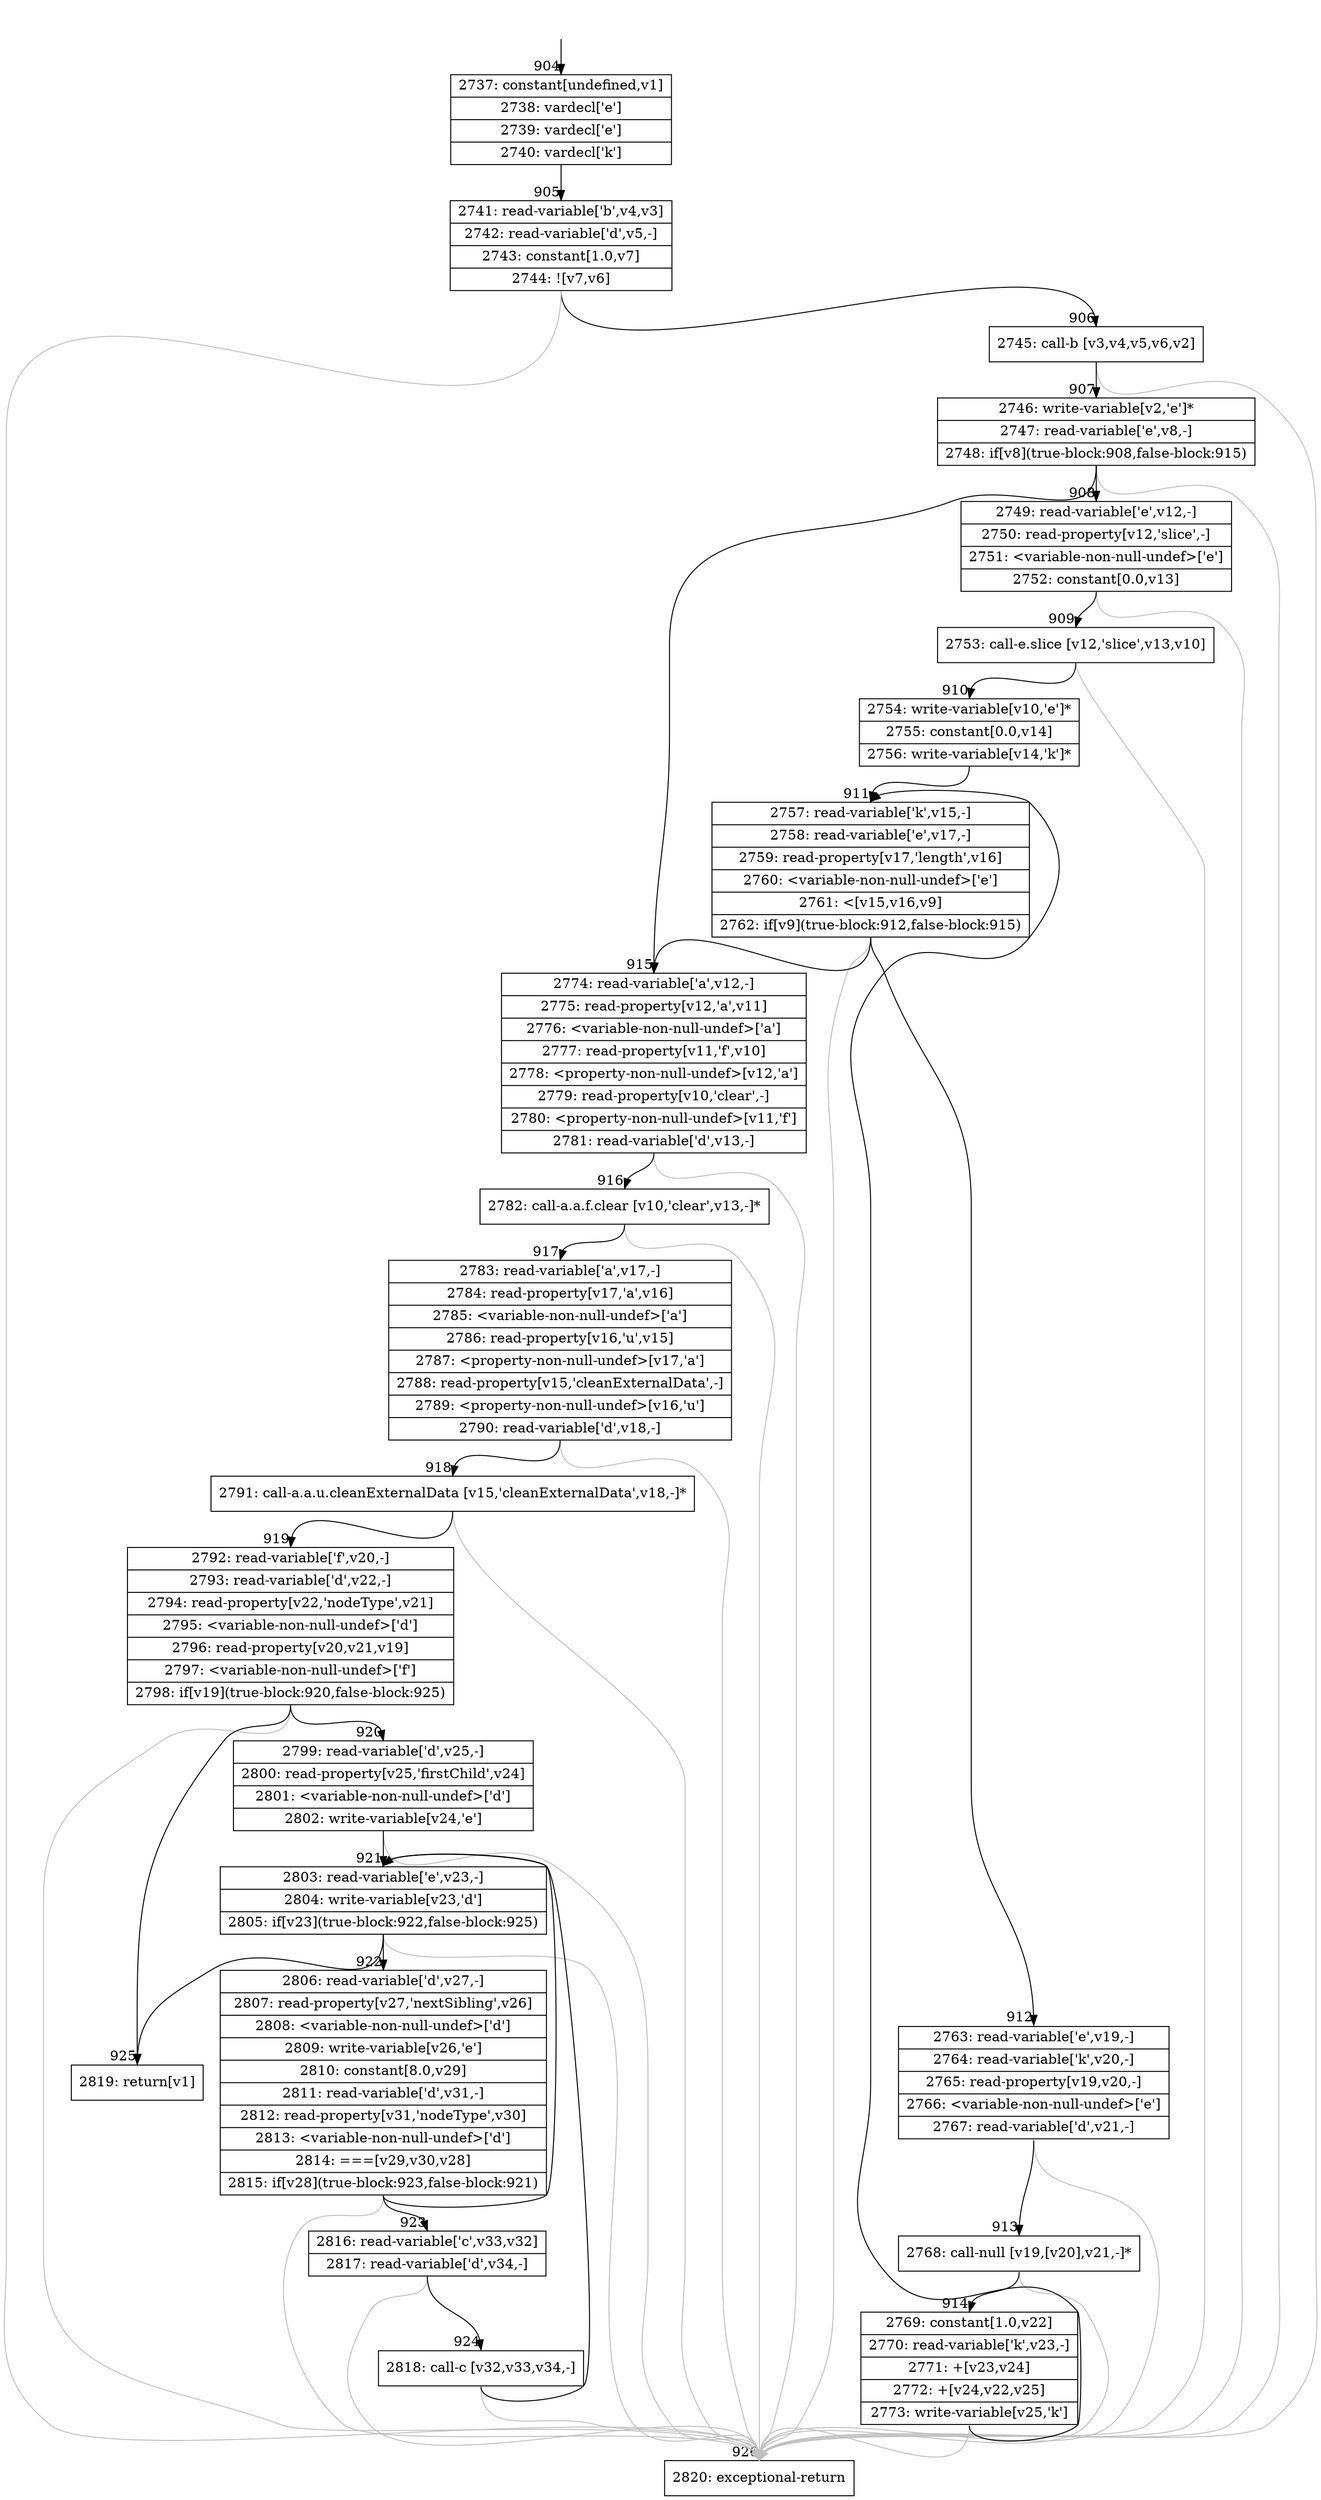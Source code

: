 digraph {
rankdir="TD"
BB_entry78[shape=none,label=""];
BB_entry78 -> BB904 [tailport=s, headport=n, headlabel="    904"]
BB904 [shape=record label="{2737: constant[undefined,v1]|2738: vardecl['e']|2739: vardecl['e']|2740: vardecl['k']}" ] 
BB904 -> BB905 [tailport=s, headport=n, headlabel="      905"]
BB905 [shape=record label="{2741: read-variable['b',v4,v3]|2742: read-variable['d',v5,-]|2743: constant[1.0,v7]|2744: ![v7,v6]}" ] 
BB905 -> BB906 [tailport=s, headport=n, headlabel="      906"]
BB905 -> BB926 [tailport=s, headport=n, color=gray, headlabel="      926"]
BB906 [shape=record label="{2745: call-b [v3,v4,v5,v6,v2]}" ] 
BB906 -> BB907 [tailport=s, headport=n, headlabel="      907"]
BB906 -> BB926 [tailport=s, headport=n, color=gray]
BB907 [shape=record label="{2746: write-variable[v2,'e']*|2747: read-variable['e',v8,-]|2748: if[v8](true-block:908,false-block:915)}" ] 
BB907 -> BB908 [tailport=s, headport=n, headlabel="      908"]
BB907 -> BB915 [tailport=s, headport=n, headlabel="      915"]
BB907 -> BB926 [tailport=s, headport=n, color=gray]
BB908 [shape=record label="{2749: read-variable['e',v12,-]|2750: read-property[v12,'slice',-]|2751: \<variable-non-null-undef\>['e']|2752: constant[0.0,v13]}" ] 
BB908 -> BB909 [tailport=s, headport=n, headlabel="      909"]
BB908 -> BB926 [tailport=s, headport=n, color=gray]
BB909 [shape=record label="{2753: call-e.slice [v12,'slice',v13,v10]}" ] 
BB909 -> BB910 [tailport=s, headport=n, headlabel="      910"]
BB909 -> BB926 [tailport=s, headport=n, color=gray]
BB910 [shape=record label="{2754: write-variable[v10,'e']*|2755: constant[0.0,v14]|2756: write-variable[v14,'k']*}" ] 
BB910 -> BB911 [tailport=s, headport=n, headlabel="      911"]
BB911 [shape=record label="{2757: read-variable['k',v15,-]|2758: read-variable['e',v17,-]|2759: read-property[v17,'length',v16]|2760: \<variable-non-null-undef\>['e']|2761: \<[v15,v16,v9]|2762: if[v9](true-block:912,false-block:915)}" ] 
BB911 -> BB912 [tailport=s, headport=n, headlabel="      912"]
BB911 -> BB915 [tailport=s, headport=n]
BB911 -> BB926 [tailport=s, headport=n, color=gray]
BB912 [shape=record label="{2763: read-variable['e',v19,-]|2764: read-variable['k',v20,-]|2765: read-property[v19,v20,-]|2766: \<variable-non-null-undef\>['e']|2767: read-variable['d',v21,-]}" ] 
BB912 -> BB913 [tailport=s, headport=n, headlabel="      913"]
BB912 -> BB926 [tailport=s, headport=n, color=gray]
BB913 [shape=record label="{2768: call-null [v19,[v20],v21,-]*}" ] 
BB913 -> BB914 [tailport=s, headport=n, headlabel="      914"]
BB913 -> BB926 [tailport=s, headport=n, color=gray]
BB914 [shape=record label="{2769: constant[1.0,v22]|2770: read-variable['k',v23,-]|2771: +[v23,v24]|2772: +[v24,v22,v25]|2773: write-variable[v25,'k']}" ] 
BB914 -> BB911 [tailport=s, headport=n]
BB914 -> BB926 [tailport=s, headport=n, color=gray]
BB915 [shape=record label="{2774: read-variable['a',v12,-]|2775: read-property[v12,'a',v11]|2776: \<variable-non-null-undef\>['a']|2777: read-property[v11,'f',v10]|2778: \<property-non-null-undef\>[v12,'a']|2779: read-property[v10,'clear',-]|2780: \<property-non-null-undef\>[v11,'f']|2781: read-variable['d',v13,-]}" ] 
BB915 -> BB916 [tailport=s, headport=n, headlabel="      916"]
BB915 -> BB926 [tailport=s, headport=n, color=gray]
BB916 [shape=record label="{2782: call-a.a.f.clear [v10,'clear',v13,-]*}" ] 
BB916 -> BB917 [tailport=s, headport=n, headlabel="      917"]
BB916 -> BB926 [tailport=s, headport=n, color=gray]
BB917 [shape=record label="{2783: read-variable['a',v17,-]|2784: read-property[v17,'a',v16]|2785: \<variable-non-null-undef\>['a']|2786: read-property[v16,'u',v15]|2787: \<property-non-null-undef\>[v17,'a']|2788: read-property[v15,'cleanExternalData',-]|2789: \<property-non-null-undef\>[v16,'u']|2790: read-variable['d',v18,-]}" ] 
BB917 -> BB918 [tailport=s, headport=n, headlabel="      918"]
BB917 -> BB926 [tailport=s, headport=n, color=gray]
BB918 [shape=record label="{2791: call-a.a.u.cleanExternalData [v15,'cleanExternalData',v18,-]*}" ] 
BB918 -> BB919 [tailport=s, headport=n, headlabel="      919"]
BB918 -> BB926 [tailport=s, headport=n, color=gray]
BB919 [shape=record label="{2792: read-variable['f',v20,-]|2793: read-variable['d',v22,-]|2794: read-property[v22,'nodeType',v21]|2795: \<variable-non-null-undef\>['d']|2796: read-property[v20,v21,v19]|2797: \<variable-non-null-undef\>['f']|2798: if[v19](true-block:920,false-block:925)}" ] 
BB919 -> BB920 [tailport=s, headport=n, headlabel="      920"]
BB919 -> BB925 [tailport=s, headport=n, headlabel="      925"]
BB919 -> BB926 [tailport=s, headport=n, color=gray]
BB920 [shape=record label="{2799: read-variable['d',v25,-]|2800: read-property[v25,'firstChild',v24]|2801: \<variable-non-null-undef\>['d']|2802: write-variable[v24,'e']}" ] 
BB920 -> BB921 [tailport=s, headport=n, headlabel="      921"]
BB920 -> BB926 [tailport=s, headport=n, color=gray]
BB921 [shape=record label="{2803: read-variable['e',v23,-]|2804: write-variable[v23,'d']|2805: if[v23](true-block:922,false-block:925)}" ] 
BB921 -> BB922 [tailport=s, headport=n, headlabel="      922"]
BB921 -> BB925 [tailport=s, headport=n]
BB921 -> BB926 [tailport=s, headport=n, color=gray]
BB922 [shape=record label="{2806: read-variable['d',v27,-]|2807: read-property[v27,'nextSibling',v26]|2808: \<variable-non-null-undef\>['d']|2809: write-variable[v26,'e']|2810: constant[8.0,v29]|2811: read-variable['d',v31,-]|2812: read-property[v31,'nodeType',v30]|2813: \<variable-non-null-undef\>['d']|2814: ===[v29,v30,v28]|2815: if[v28](true-block:923,false-block:921)}" ] 
BB922 -> BB921 [tailport=s, headport=n]
BB922 -> BB923 [tailport=s, headport=n, headlabel="      923"]
BB922 -> BB926 [tailport=s, headport=n, color=gray]
BB923 [shape=record label="{2816: read-variable['c',v33,v32]|2817: read-variable['d',v34,-]}" ] 
BB923 -> BB924 [tailport=s, headport=n, headlabel="      924"]
BB923 -> BB926 [tailport=s, headport=n, color=gray]
BB924 [shape=record label="{2818: call-c [v32,v33,v34,-]}" ] 
BB924 -> BB921 [tailport=s, headport=n]
BB924 -> BB926 [tailport=s, headport=n, color=gray]
BB925 [shape=record label="{2819: return[v1]}" ] 
BB926 [shape=record label="{2820: exceptional-return}" ] 
}
